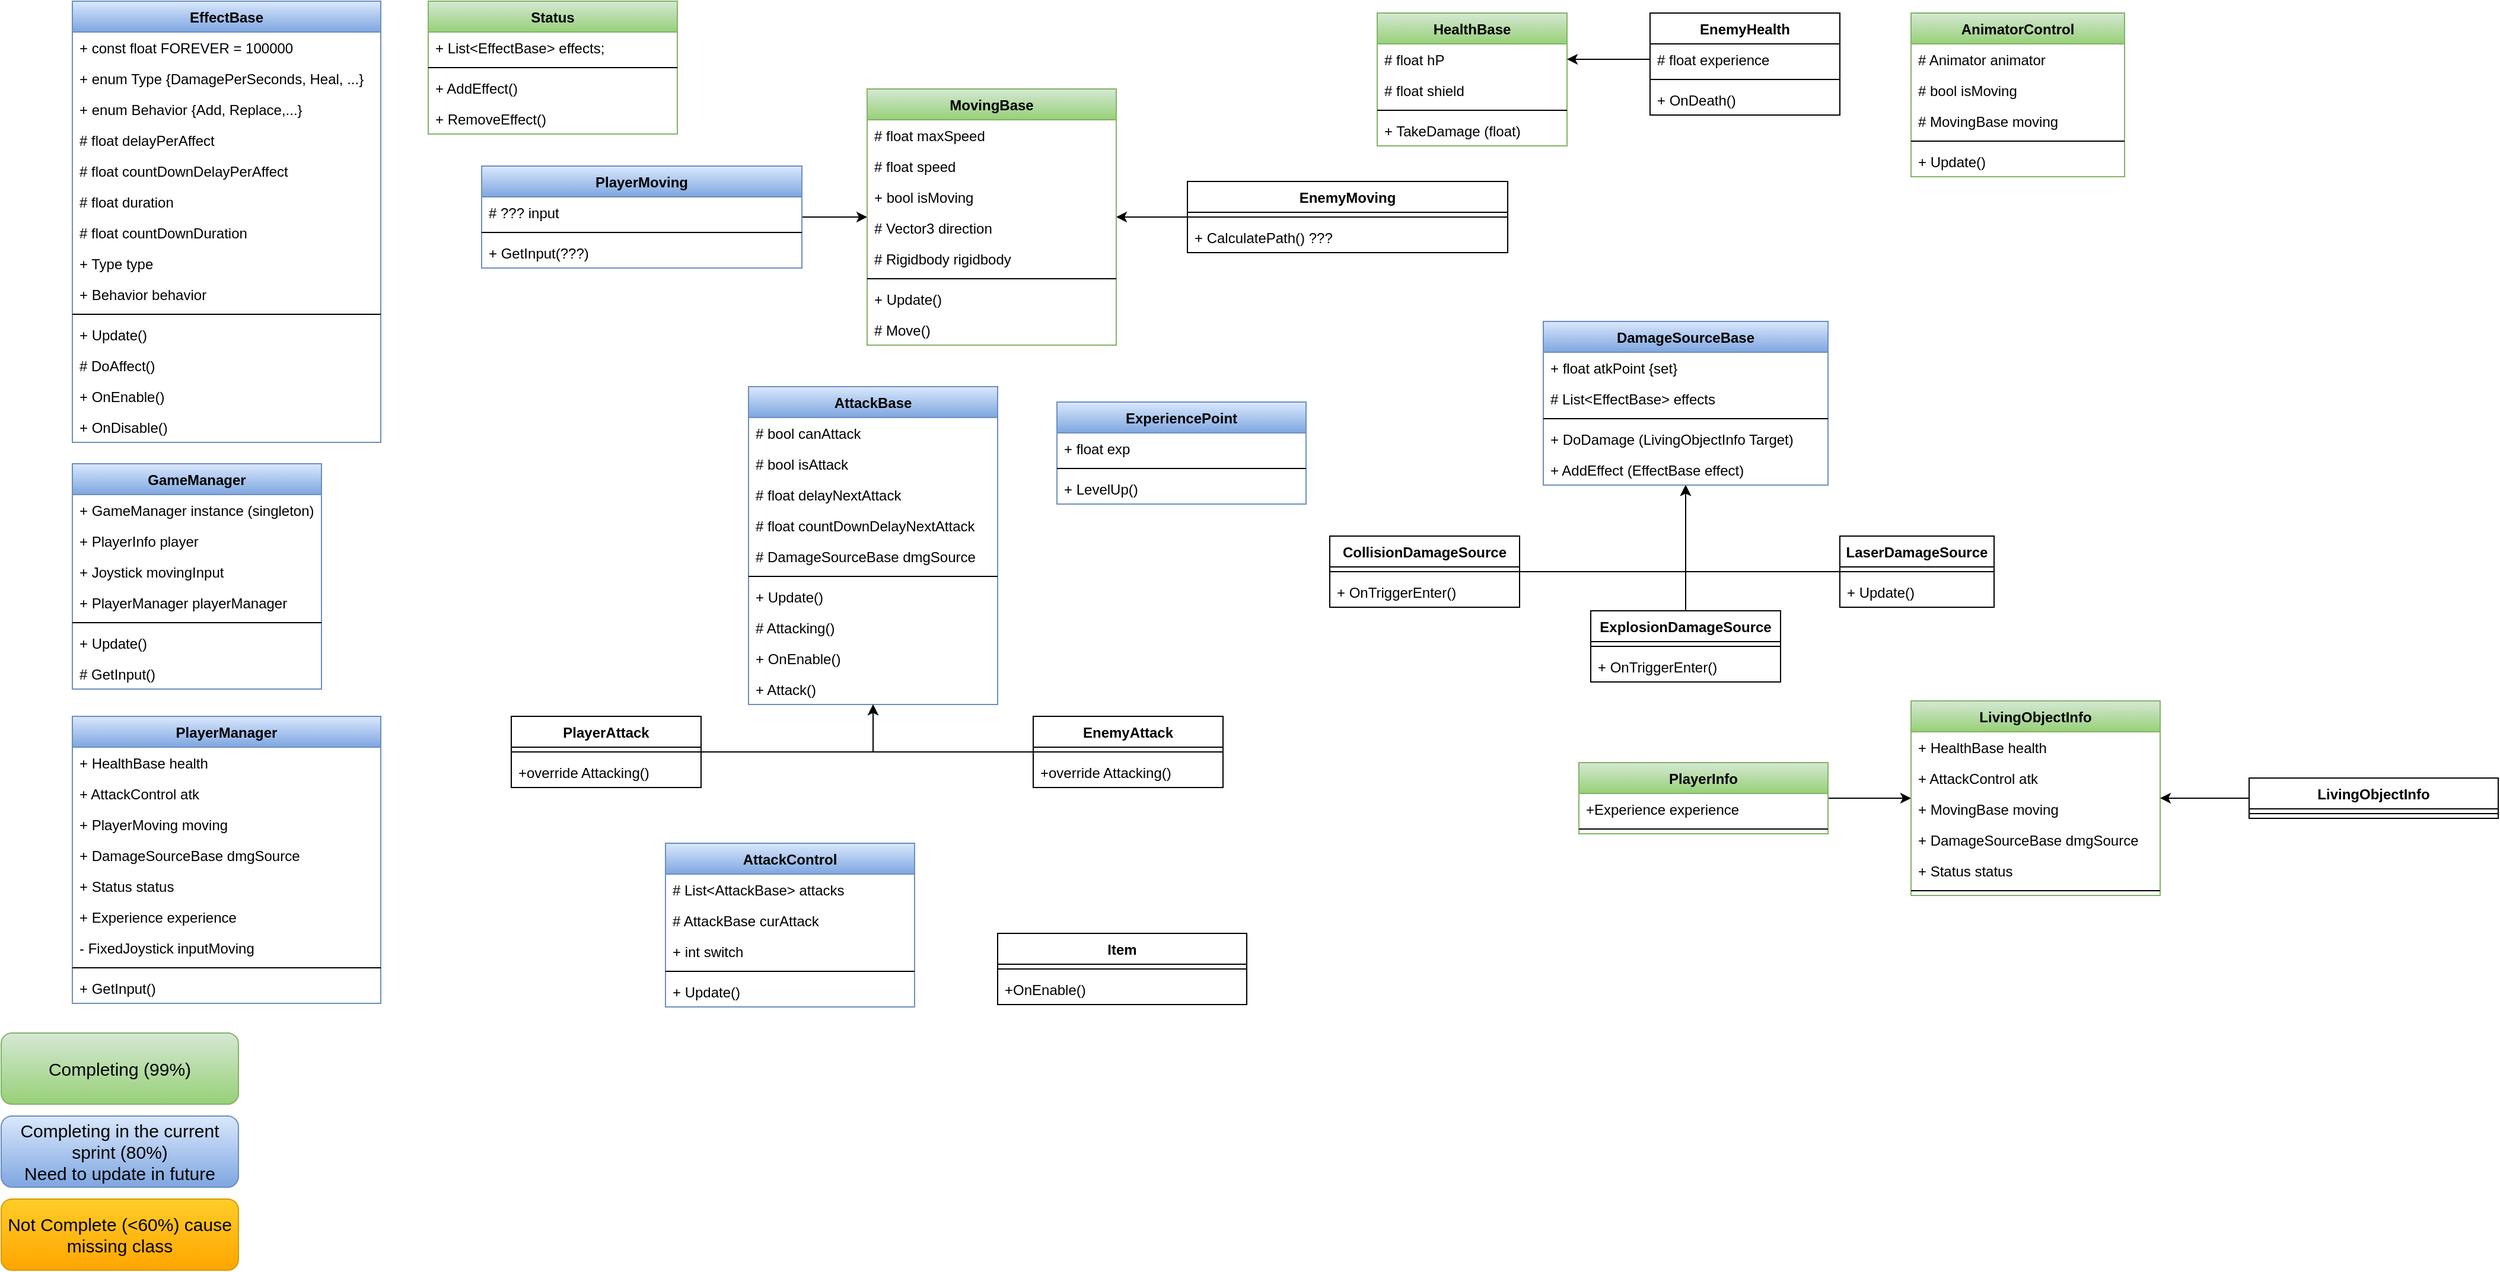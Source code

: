 <mxfile version="13.6.2" type="device"><diagram id="ona02h-Wph7IbOlCleND" name="Page-1"><mxGraphModel dx="3486" dy="924" grid="1" gridSize="10" guides="1" tooltips="1" connect="1" arrows="1" fold="1" page="1" pageScale="1" pageWidth="850" pageHeight="1100" math="0" shadow="0"><root><mxCell id="0"/><mxCell id="1" parent="0"/><mxCell id="RjUj6gOZBd6rFUMFvW2M-54" style="edgeStyle=orthogonalEdgeStyle;rounded=0;orthogonalLoop=1;jettySize=auto;html=1;" parent="1" source="RjUj6gOZBd6rFUMFvW2M-34" target="RjUj6gOZBd6rFUMFvW2M-25" edge="1"><mxGeometry relative="1" as="geometry"/></mxCell><mxCell id="RjUj6gOZBd6rFUMFvW2M-53" style="edgeStyle=orthogonalEdgeStyle;rounded=0;orthogonalLoop=1;jettySize=auto;html=1;" parent="1" source="RjUj6gOZBd6rFUMFvW2M-48" target="RjUj6gOZBd6rFUMFvW2M-25" edge="1"><mxGeometry relative="1" as="geometry"/></mxCell><mxCell id="RjUj6gOZBd6rFUMFvW2M-71" style="edgeStyle=orthogonalEdgeStyle;rounded=0;orthogonalLoop=1;jettySize=auto;html=1;" parent="1" source="RjUj6gOZBd6rFUMFvW2M-62" target="RjUj6gOZBd6rFUMFvW2M-55" edge="1"><mxGeometry relative="1" as="geometry"/></mxCell><mxCell id="RjUj6gOZBd6rFUMFvW2M-72" style="edgeStyle=orthogonalEdgeStyle;rounded=0;orthogonalLoop=1;jettySize=auto;html=1;" parent="1" source="RjUj6gOZBd6rFUMFvW2M-65" target="RjUj6gOZBd6rFUMFvW2M-55" edge="1"><mxGeometry relative="1" as="geometry"/></mxCell><mxCell id="RjUj6gOZBd6rFUMFvW2M-73" style="edgeStyle=orthogonalEdgeStyle;rounded=0;orthogonalLoop=1;jettySize=auto;html=1;" parent="1" source="RjUj6gOZBd6rFUMFvW2M-68" target="RjUj6gOZBd6rFUMFvW2M-55" edge="1"><mxGeometry relative="1" as="geometry"/></mxCell><mxCell id="RjUj6gOZBd6rFUMFvW2M-7" value="AttackBase" style="swimlane;fontStyle=1;align=center;verticalAlign=top;childLayout=stackLayout;horizontal=1;startSize=26;horizontalStack=0;resizeParent=1;resizeParentMax=0;resizeLast=0;collapsible=1;marginBottom=0;gradientColor=#7ea6e0;fillColor=#dae8fc;strokeColor=#6c8ebf;" parent="1" vertex="1"><mxGeometry x="-1050" y="335" width="210" height="268" as="geometry"><mxRectangle x="-140" y="190" width="90" height="26" as="alternateBounds"/></mxGeometry></mxCell><mxCell id="RjUj6gOZBd6rFUMFvW2M-8" value="# bool canAttack" style="text;strokeColor=none;fillColor=none;align=left;verticalAlign=top;spacingLeft=4;spacingRight=4;overflow=hidden;rotatable=0;points=[[0,0.5],[1,0.5]];portConstraint=eastwest;" parent="RjUj6gOZBd6rFUMFvW2M-7" vertex="1"><mxGeometry y="26" width="210" height="26" as="geometry"/></mxCell><mxCell id="RjUj6gOZBd6rFUMFvW2M-13" value="# bool isAttack" style="text;strokeColor=none;fillColor=none;align=left;verticalAlign=top;spacingLeft=4;spacingRight=4;overflow=hidden;rotatable=0;points=[[0,0.5],[1,0.5]];portConstraint=eastwest;" parent="RjUj6gOZBd6rFUMFvW2M-7" vertex="1"><mxGeometry y="52" width="210" height="26" as="geometry"/></mxCell><mxCell id="RjUj6gOZBd6rFUMFvW2M-14" value="# float delayNextAttack" style="text;strokeColor=none;fillColor=none;align=left;verticalAlign=top;spacingLeft=4;spacingRight=4;overflow=hidden;rotatable=0;points=[[0,0.5],[1,0.5]];portConstraint=eastwest;" parent="RjUj6gOZBd6rFUMFvW2M-7" vertex="1"><mxGeometry y="78" width="210" height="26" as="geometry"/></mxCell><mxCell id="RjUj6gOZBd6rFUMFvW2M-12" value="# float countDownDelayNextAttack" style="text;strokeColor=none;fillColor=none;align=left;verticalAlign=top;spacingLeft=4;spacingRight=4;overflow=hidden;rotatable=0;points=[[0,0.5],[1,0.5]];portConstraint=eastwest;" parent="RjUj6gOZBd6rFUMFvW2M-7" vertex="1"><mxGeometry y="104" width="210" height="26" as="geometry"/></mxCell><mxCell id="RjUj6gOZBd6rFUMFvW2M-9" value="# DamageSourceBase dmgSource" style="text;strokeColor=none;fillColor=none;align=left;verticalAlign=top;spacingLeft=4;spacingRight=4;overflow=hidden;rotatable=0;points=[[0,0.5],[1,0.5]];portConstraint=eastwest;" parent="RjUj6gOZBd6rFUMFvW2M-7" vertex="1"><mxGeometry y="130" width="210" height="26" as="geometry"/></mxCell><mxCell id="RjUj6gOZBd6rFUMFvW2M-10" value="" style="line;strokeWidth=1;fillColor=none;align=left;verticalAlign=middle;spacingTop=-1;spacingLeft=3;spacingRight=3;rotatable=0;labelPosition=right;points=[];portConstraint=eastwest;" parent="RjUj6gOZBd6rFUMFvW2M-7" vertex="1"><mxGeometry y="156" width="210" height="8" as="geometry"/></mxCell><mxCell id="RjUj6gOZBd6rFUMFvW2M-11" value="+ Update()" style="text;strokeColor=none;fillColor=none;align=left;verticalAlign=top;spacingLeft=4;spacingRight=4;overflow=hidden;rotatable=0;points=[[0,0.5],[1,0.5]];portConstraint=eastwest;" parent="RjUj6gOZBd6rFUMFvW2M-7" vertex="1"><mxGeometry y="164" width="210" height="26" as="geometry"/></mxCell><mxCell id="RjUj6gOZBd6rFUMFvW2M-15" value="# Attacking()" style="text;strokeColor=none;fillColor=none;align=left;verticalAlign=top;spacingLeft=4;spacingRight=4;overflow=hidden;rotatable=0;points=[[0,0.5],[1,0.5]];portConstraint=eastwest;" parent="RjUj6gOZBd6rFUMFvW2M-7" vertex="1"><mxGeometry y="190" width="210" height="26" as="geometry"/></mxCell><mxCell id="5-VLPRQMLmmSdYapg1GQ-7" value="+ OnEnable()" style="text;strokeColor=none;fillColor=none;align=left;verticalAlign=top;spacingLeft=4;spacingRight=4;overflow=hidden;rotatable=0;points=[[0,0.5],[1,0.5]];portConstraint=eastwest;" parent="RjUj6gOZBd6rFUMFvW2M-7" vertex="1"><mxGeometry y="216" width="210" height="26" as="geometry"/></mxCell><mxCell id="5-VLPRQMLmmSdYapg1GQ-17" value="+ Attack()" style="text;strokeColor=none;fillColor=none;align=left;verticalAlign=top;spacingLeft=4;spacingRight=4;overflow=hidden;rotatable=0;points=[[0,0.5],[1,0.5]];portConstraint=eastwest;" parent="RjUj6gOZBd6rFUMFvW2M-7" vertex="1"><mxGeometry y="242" width="210" height="26" as="geometry"/></mxCell><mxCell id="RjUj6gOZBd6rFUMFvW2M-1" value="HealthBase" style="swimlane;fontStyle=1;align=center;verticalAlign=top;childLayout=stackLayout;horizontal=1;startSize=26;horizontalStack=0;resizeParent=1;resizeParentMax=0;resizeLast=0;collapsible=1;marginBottom=0;fillColor=#d5e8d4;strokeColor=#82b366;gradientColor=#97d077;" parent="1" vertex="1"><mxGeometry x="-520" y="20" width="160" height="112" as="geometry"><mxRectangle x="80" y="20" width="90" height="26" as="alternateBounds"/></mxGeometry></mxCell><mxCell id="RjUj6gOZBd6rFUMFvW2M-2" value="# float hP" style="text;strokeColor=none;fillColor=none;align=left;verticalAlign=top;spacingLeft=4;spacingRight=4;overflow=hidden;rotatable=0;points=[[0,0.5],[1,0.5]];portConstraint=eastwest;" parent="RjUj6gOZBd6rFUMFvW2M-1" vertex="1"><mxGeometry y="26" width="160" height="26" as="geometry"/></mxCell><mxCell id="RjUj6gOZBd6rFUMFvW2M-6" value="# float shield" style="text;strokeColor=none;fillColor=none;align=left;verticalAlign=top;spacingLeft=4;spacingRight=4;overflow=hidden;rotatable=0;points=[[0,0.5],[1,0.5]];portConstraint=eastwest;" parent="RjUj6gOZBd6rFUMFvW2M-1" vertex="1"><mxGeometry y="52" width="160" height="26" as="geometry"/></mxCell><mxCell id="RjUj6gOZBd6rFUMFvW2M-3" value="" style="line;strokeWidth=1;fillColor=none;align=left;verticalAlign=middle;spacingTop=-1;spacingLeft=3;spacingRight=3;rotatable=0;labelPosition=right;points=[];portConstraint=eastwest;" parent="RjUj6gOZBd6rFUMFvW2M-1" vertex="1"><mxGeometry y="78" width="160" height="8" as="geometry"/></mxCell><mxCell id="RjUj6gOZBd6rFUMFvW2M-4" value="+ TakeDamage (float)" style="text;strokeColor=none;fillColor=none;align=left;verticalAlign=top;spacingLeft=4;spacingRight=4;overflow=hidden;rotatable=0;points=[[0,0.5],[1,0.5]];portConstraint=eastwest;" parent="RjUj6gOZBd6rFUMFvW2M-1" vertex="1"><mxGeometry y="86" width="160" height="26" as="geometry"/></mxCell><mxCell id="2ZB_8WhrotJc3jjVBgTB-16" value="EnemyHealth" style="swimlane;fontStyle=1;align=center;verticalAlign=top;childLayout=stackLayout;horizontal=1;startSize=26;horizontalStack=0;resizeParent=1;resizeParentMax=0;resizeLast=0;collapsible=1;marginBottom=0;" parent="1" vertex="1"><mxGeometry x="-290" y="20" width="160" height="86" as="geometry"><mxRectangle x="80" y="20" width="90" height="26" as="alternateBounds"/></mxGeometry></mxCell><mxCell id="2ZB_8WhrotJc3jjVBgTB-17" value="# float experience" style="text;strokeColor=none;fillColor=none;align=left;verticalAlign=top;spacingLeft=4;spacingRight=4;overflow=hidden;rotatable=0;points=[[0,0.5],[1,0.5]];portConstraint=eastwest;" parent="2ZB_8WhrotJc3jjVBgTB-16" vertex="1"><mxGeometry y="26" width="160" height="26" as="geometry"/></mxCell><mxCell id="2ZB_8WhrotJc3jjVBgTB-19" value="" style="line;strokeWidth=1;fillColor=none;align=left;verticalAlign=middle;spacingTop=-1;spacingLeft=3;spacingRight=3;rotatable=0;labelPosition=right;points=[];portConstraint=eastwest;" parent="2ZB_8WhrotJc3jjVBgTB-16" vertex="1"><mxGeometry y="52" width="160" height="8" as="geometry"/></mxCell><mxCell id="2ZB_8WhrotJc3jjVBgTB-20" value="+ OnDeath()" style="text;strokeColor=none;fillColor=none;align=left;verticalAlign=top;spacingLeft=4;spacingRight=4;overflow=hidden;rotatable=0;points=[[0,0.5],[1,0.5]];portConstraint=eastwest;" parent="2ZB_8WhrotJc3jjVBgTB-16" vertex="1"><mxGeometry y="60" width="160" height="26" as="geometry"/></mxCell><mxCell id="2ZB_8WhrotJc3jjVBgTB-24" style="edgeStyle=orthogonalEdgeStyle;rounded=0;orthogonalLoop=1;jettySize=auto;html=1;exitX=0;exitY=0.5;exitDx=0;exitDy=0;" parent="1" source="2ZB_8WhrotJc3jjVBgTB-17" target="RjUj6gOZBd6rFUMFvW2M-2" edge="1"><mxGeometry relative="1" as="geometry"/></mxCell><mxCell id="2ZB_8WhrotJc3jjVBgTB-45" style="edgeStyle=orthogonalEdgeStyle;rounded=0;orthogonalLoop=1;jettySize=auto;html=1;" parent="1" source="2ZB_8WhrotJc3jjVBgTB-37" target="RjUj6gOZBd6rFUMFvW2M-89" edge="1"><mxGeometry relative="1" as="geometry"/></mxCell><mxCell id="RjUj6gOZBd6rFUMFvW2M-89" value="LivingObjectInfo" style="swimlane;fontStyle=1;align=center;verticalAlign=top;childLayout=stackLayout;horizontal=1;startSize=26;horizontalStack=0;resizeParent=1;resizeParentMax=0;resizeLast=0;collapsible=1;marginBottom=0;gradientColor=#97d077;fillColor=#d5e8d4;strokeColor=#82b366;" parent="1" vertex="1"><mxGeometry x="-70" y="600" width="210" height="164" as="geometry"><mxRectangle x="-140" y="190" width="90" height="26" as="alternateBounds"/></mxGeometry></mxCell><mxCell id="RjUj6gOZBd6rFUMFvW2M-90" value="+ HealthBase health" style="text;strokeColor=none;fillColor=none;align=left;verticalAlign=top;spacingLeft=4;spacingRight=4;overflow=hidden;rotatable=0;points=[[0,0.5],[1,0.5]];portConstraint=eastwest;" parent="RjUj6gOZBd6rFUMFvW2M-89" vertex="1"><mxGeometry y="26" width="210" height="26" as="geometry"/></mxCell><mxCell id="RjUj6gOZBd6rFUMFvW2M-91" value="+ AttackControl atk" style="text;strokeColor=none;fillColor=none;align=left;verticalAlign=top;spacingLeft=4;spacingRight=4;overflow=hidden;rotatable=0;points=[[0,0.5],[1,0.5]];portConstraint=eastwest;" parent="RjUj6gOZBd6rFUMFvW2M-89" vertex="1"><mxGeometry y="52" width="210" height="26" as="geometry"/></mxCell><mxCell id="RjUj6gOZBd6rFUMFvW2M-92" value="+ MovingBase moving" style="text;strokeColor=none;fillColor=none;align=left;verticalAlign=top;spacingLeft=4;spacingRight=4;overflow=hidden;rotatable=0;points=[[0,0.5],[1,0.5]];portConstraint=eastwest;" parent="RjUj6gOZBd6rFUMFvW2M-89" vertex="1"><mxGeometry y="78" width="210" height="26" as="geometry"/></mxCell><mxCell id="RjUj6gOZBd6rFUMFvW2M-93" value="+ DamageSourceBase dmgSource" style="text;strokeColor=none;fillColor=none;align=left;verticalAlign=top;spacingLeft=4;spacingRight=4;overflow=hidden;rotatable=0;points=[[0,0.5],[1,0.5]];portConstraint=eastwest;" parent="RjUj6gOZBd6rFUMFvW2M-89" vertex="1"><mxGeometry y="104" width="210" height="26" as="geometry"/></mxCell><mxCell id="2ZB_8WhrotJc3jjVBgTB-10" value="+ Status status" style="text;strokeColor=none;fillColor=none;align=left;verticalAlign=top;spacingLeft=4;spacingRight=4;overflow=hidden;rotatable=0;points=[[0,0.5],[1,0.5]];portConstraint=eastwest;" parent="RjUj6gOZBd6rFUMFvW2M-89" vertex="1"><mxGeometry y="130" width="210" height="26" as="geometry"/></mxCell><mxCell id="RjUj6gOZBd6rFUMFvW2M-95" value="" style="line;strokeWidth=1;fillColor=none;align=left;verticalAlign=middle;spacingTop=-1;spacingLeft=3;spacingRight=3;rotatable=0;labelPosition=right;points=[];portConstraint=eastwest;" parent="RjUj6gOZBd6rFUMFvW2M-89" vertex="1"><mxGeometry y="156" width="210" height="8" as="geometry"/></mxCell><mxCell id="2ZB_8WhrotJc3jjVBgTB-53" style="edgeStyle=orthogonalEdgeStyle;rounded=0;orthogonalLoop=1;jettySize=auto;html=1;" parent="1" source="2ZB_8WhrotJc3jjVBgTB-46" target="RjUj6gOZBd6rFUMFvW2M-89" edge="1"><mxGeometry relative="1" as="geometry"/></mxCell><mxCell id="2ZB_8WhrotJc3jjVBgTB-37" value="PlayerInfo" style="swimlane;fontStyle=1;align=center;verticalAlign=top;childLayout=stackLayout;horizontal=1;startSize=26;horizontalStack=0;resizeParent=1;resizeParentMax=0;resizeLast=0;collapsible=1;marginBottom=0;gradientColor=#97d077;fillColor=#d5e8d4;strokeColor=#82b366;" parent="1" vertex="1"><mxGeometry x="-350" y="652" width="210" height="60" as="geometry"><mxRectangle x="-140" y="190" width="90" height="26" as="alternateBounds"/></mxGeometry></mxCell><mxCell id="2ZB_8WhrotJc3jjVBgTB-42" value="+Experience experience" style="text;strokeColor=none;fillColor=none;align=left;verticalAlign=top;spacingLeft=4;spacingRight=4;overflow=hidden;rotatable=0;points=[[0,0.5],[1,0.5]];portConstraint=eastwest;" parent="2ZB_8WhrotJc3jjVBgTB-37" vertex="1"><mxGeometry y="26" width="210" height="26" as="geometry"/></mxCell><mxCell id="2ZB_8WhrotJc3jjVBgTB-43" value="" style="line;strokeWidth=1;fillColor=none;align=left;verticalAlign=middle;spacingTop=-1;spacingLeft=3;spacingRight=3;rotatable=0;labelPosition=right;points=[];portConstraint=eastwest;" parent="2ZB_8WhrotJc3jjVBgTB-37" vertex="1"><mxGeometry y="52" width="210" height="8" as="geometry"/></mxCell><mxCell id="2ZB_8WhrotJc3jjVBgTB-46" value="LivingObjectInfo" style="swimlane;fontStyle=1;align=center;verticalAlign=top;childLayout=stackLayout;horizontal=1;startSize=26;horizontalStack=0;resizeParent=1;resizeParentMax=0;resizeLast=0;collapsible=1;marginBottom=0;" parent="1" vertex="1"><mxGeometry x="215" y="665" width="210" height="34" as="geometry"><mxRectangle x="-140" y="190" width="90" height="26" as="alternateBounds"/></mxGeometry></mxCell><mxCell id="2ZB_8WhrotJc3jjVBgTB-52" value="" style="line;strokeWidth=1;fillColor=none;align=left;verticalAlign=middle;spacingTop=-1;spacingLeft=3;spacingRight=3;rotatable=0;labelPosition=right;points=[];portConstraint=eastwest;" parent="2ZB_8WhrotJc3jjVBgTB-46" vertex="1"><mxGeometry y="26" width="210" height="8" as="geometry"/></mxCell><mxCell id="2ZB_8WhrotJc3jjVBgTB-11" value="ExperiencePoint" style="swimlane;fontStyle=1;align=center;verticalAlign=top;childLayout=stackLayout;horizontal=1;startSize=26;horizontalStack=0;resizeParent=1;resizeParentMax=0;resizeLast=0;collapsible=1;marginBottom=0;gradientColor=#7ea6e0;fillColor=#dae8fc;strokeColor=#6c8ebf;" parent="1" vertex="1"><mxGeometry x="-790" y="348" width="210" height="86" as="geometry"><mxRectangle x="-140" y="190" width="90" height="26" as="alternateBounds"/></mxGeometry></mxCell><mxCell id="2ZB_8WhrotJc3jjVBgTB-12" value="+ float exp" style="text;strokeColor=none;fillColor=none;align=left;verticalAlign=top;spacingLeft=4;spacingRight=4;overflow=hidden;rotatable=0;points=[[0,0.5],[1,0.5]];portConstraint=eastwest;" parent="2ZB_8WhrotJc3jjVBgTB-11" vertex="1"><mxGeometry y="26" width="210" height="26" as="geometry"/></mxCell><mxCell id="2ZB_8WhrotJc3jjVBgTB-13" value="" style="line;strokeWidth=1;fillColor=none;align=left;verticalAlign=middle;spacingTop=-1;spacingLeft=3;spacingRight=3;rotatable=0;labelPosition=right;points=[];portConstraint=eastwest;" parent="2ZB_8WhrotJc3jjVBgTB-11" vertex="1"><mxGeometry y="52" width="210" height="8" as="geometry"/></mxCell><mxCell id="2ZB_8WhrotJc3jjVBgTB-15" value="+ LevelUp()" style="text;strokeColor=none;fillColor=none;align=left;verticalAlign=top;spacingLeft=4;spacingRight=4;overflow=hidden;rotatable=0;points=[[0,0.5],[1,0.5]];portConstraint=eastwest;" parent="2ZB_8WhrotJc3jjVBgTB-11" vertex="1"><mxGeometry y="60" width="210" height="26" as="geometry"/></mxCell><mxCell id="2ZB_8WhrotJc3jjVBgTB-72" value="Item" style="swimlane;fontStyle=1;align=center;verticalAlign=top;childLayout=stackLayout;horizontal=1;startSize=26;horizontalStack=0;resizeParent=1;resizeParentMax=0;resizeLast=0;collapsible=1;marginBottom=0;" parent="1" vertex="1"><mxGeometry x="-840" y="796" width="210" height="60" as="geometry"><mxRectangle x="-140" y="190" width="90" height="26" as="alternateBounds"/></mxGeometry></mxCell><mxCell id="2ZB_8WhrotJc3jjVBgTB-78" value="" style="line;strokeWidth=1;fillColor=none;align=left;verticalAlign=middle;spacingTop=-1;spacingLeft=3;spacingRight=3;rotatable=0;labelPosition=right;points=[];portConstraint=eastwest;" parent="2ZB_8WhrotJc3jjVBgTB-72" vertex="1"><mxGeometry y="26" width="210" height="8" as="geometry"/></mxCell><mxCell id="2ZB_8WhrotJc3jjVBgTB-80" value="+OnEnable()" style="text;strokeColor=none;fillColor=none;align=left;verticalAlign=top;spacingLeft=4;spacingRight=4;overflow=hidden;rotatable=0;points=[[0,0.5],[1,0.5]];portConstraint=eastwest;" parent="2ZB_8WhrotJc3jjVBgTB-72" vertex="1"><mxGeometry y="34" width="210" height="26" as="geometry"/></mxCell><mxCell id="5-VLPRQMLmmSdYapg1GQ-9" style="edgeStyle=orthogonalEdgeStyle;rounded=0;orthogonalLoop=1;jettySize=auto;html=1;" parent="1" source="RjUj6gOZBd6rFUMFvW2M-16" target="RjUj6gOZBd6rFUMFvW2M-7" edge="1"><mxGeometry relative="1" as="geometry"/></mxCell><mxCell id="5-VLPRQMLmmSdYapg1GQ-10" style="edgeStyle=orthogonalEdgeStyle;rounded=0;orthogonalLoop=1;jettySize=auto;html=1;" parent="1" source="RjUj6gOZBd6rFUMFvW2M-21" target="RjUj6gOZBd6rFUMFvW2M-7" edge="1"><mxGeometry relative="1" as="geometry"/></mxCell><mxCell id="RjUj6gOZBd6rFUMFvW2M-21" value="EnemyAttack" style="swimlane;fontStyle=1;align=center;verticalAlign=top;childLayout=stackLayout;horizontal=1;startSize=26;horizontalStack=0;resizeParent=1;resizeParentMax=0;resizeLast=0;collapsible=1;marginBottom=0;" parent="1" vertex="1"><mxGeometry x="-810" y="613" width="160" height="60" as="geometry"/></mxCell><mxCell id="RjUj6gOZBd6rFUMFvW2M-22" value="" style="line;strokeWidth=1;fillColor=none;align=left;verticalAlign=middle;spacingTop=-1;spacingLeft=3;spacingRight=3;rotatable=0;labelPosition=right;points=[];portConstraint=eastwest;" parent="RjUj6gOZBd6rFUMFvW2M-21" vertex="1"><mxGeometry y="26" width="160" height="8" as="geometry"/></mxCell><mxCell id="RjUj6gOZBd6rFUMFvW2M-23" value="+override Attacking()" style="text;strokeColor=none;fillColor=none;align=left;verticalAlign=top;spacingLeft=4;spacingRight=4;overflow=hidden;rotatable=0;points=[[0,0.5],[1,0.5]];portConstraint=eastwest;" parent="RjUj6gOZBd6rFUMFvW2M-21" vertex="1"><mxGeometry y="34" width="160" height="26" as="geometry"/></mxCell><mxCell id="2ZB_8WhrotJc3jjVBgTB-54" value="AnimatorControl" style="swimlane;fontStyle=1;align=center;verticalAlign=top;childLayout=stackLayout;horizontal=1;startSize=26;horizontalStack=0;resizeParent=1;resizeParentMax=0;resizeLast=0;collapsible=1;marginBottom=0;gradientColor=#97d077;fillColor=#d5e8d4;strokeColor=#82b366;" parent="1" vertex="1"><mxGeometry x="-70" y="20" width="180" height="138" as="geometry"><mxRectangle x="80" y="20" width="90" height="26" as="alternateBounds"/></mxGeometry></mxCell><mxCell id="2ZB_8WhrotJc3jjVBgTB-55" value="# Animator animator" style="text;strokeColor=none;fillColor=none;align=left;verticalAlign=top;spacingLeft=4;spacingRight=4;overflow=hidden;rotatable=0;points=[[0,0.5],[1,0.5]];portConstraint=eastwest;" parent="2ZB_8WhrotJc3jjVBgTB-54" vertex="1"><mxGeometry y="26" width="180" height="26" as="geometry"/></mxCell><mxCell id="2ZB_8WhrotJc3jjVBgTB-56" value="# bool isMoving" style="text;strokeColor=none;fillColor=none;align=left;verticalAlign=top;spacingLeft=4;spacingRight=4;overflow=hidden;rotatable=0;points=[[0,0.5],[1,0.5]];portConstraint=eastwest;" parent="2ZB_8WhrotJc3jjVBgTB-54" vertex="1"><mxGeometry y="52" width="180" height="26" as="geometry"/></mxCell><mxCell id="2ZB_8WhrotJc3jjVBgTB-60" value="# MovingBase moving" style="text;strokeColor=none;fillColor=none;align=left;verticalAlign=top;spacingLeft=4;spacingRight=4;overflow=hidden;rotatable=0;points=[[0,0.5],[1,0.5]];portConstraint=eastwest;" parent="2ZB_8WhrotJc3jjVBgTB-54" vertex="1"><mxGeometry y="78" width="180" height="26" as="geometry"/></mxCell><mxCell id="2ZB_8WhrotJc3jjVBgTB-57" value="" style="line;strokeWidth=1;fillColor=none;align=left;verticalAlign=middle;spacingTop=-1;spacingLeft=3;spacingRight=3;rotatable=0;labelPosition=right;points=[];portConstraint=eastwest;" parent="2ZB_8WhrotJc3jjVBgTB-54" vertex="1"><mxGeometry y="104" width="180" height="8" as="geometry"/></mxCell><mxCell id="2ZB_8WhrotJc3jjVBgTB-58" value="+ Update()" style="text;strokeColor=none;fillColor=none;align=left;verticalAlign=top;spacingLeft=4;spacingRight=4;overflow=hidden;rotatable=0;points=[[0,0.5],[1,0.5]];portConstraint=eastwest;" parent="2ZB_8WhrotJc3jjVBgTB-54" vertex="1"><mxGeometry y="112" width="180" height="26" as="geometry"/></mxCell><mxCell id="RjUj6gOZBd6rFUMFvW2M-25" value="MovingBase" style="swimlane;fontStyle=1;align=center;verticalAlign=top;childLayout=stackLayout;horizontal=1;startSize=26;horizontalStack=0;resizeParent=1;resizeParentMax=0;resizeLast=0;collapsible=1;marginBottom=0;gradientColor=#97d077;fillColor=#d5e8d4;strokeColor=#82b366;" parent="1" vertex="1"><mxGeometry x="-950" y="84" width="210" height="216" as="geometry"><mxRectangle x="-140" y="190" width="90" height="26" as="alternateBounds"/></mxGeometry></mxCell><mxCell id="RjUj6gOZBd6rFUMFvW2M-26" value="# float maxSpeed" style="text;strokeColor=none;fillColor=none;align=left;verticalAlign=top;spacingLeft=4;spacingRight=4;overflow=hidden;rotatable=0;points=[[0,0.5],[1,0.5]];portConstraint=eastwest;" parent="RjUj6gOZBd6rFUMFvW2M-25" vertex="1"><mxGeometry y="26" width="210" height="26" as="geometry"/></mxCell><mxCell id="RjUj6gOZBd6rFUMFvW2M-27" value="# float speed" style="text;strokeColor=none;fillColor=none;align=left;verticalAlign=top;spacingLeft=4;spacingRight=4;overflow=hidden;rotatable=0;points=[[0,0.5],[1,0.5]];portConstraint=eastwest;" parent="RjUj6gOZBd6rFUMFvW2M-25" vertex="1"><mxGeometry y="52" width="210" height="26" as="geometry"/></mxCell><mxCell id="5-VLPRQMLmmSdYapg1GQ-1" value="+ bool isMoving" style="text;strokeColor=none;fillColor=none;align=left;verticalAlign=top;spacingLeft=4;spacingRight=4;overflow=hidden;rotatable=0;points=[[0,0.5],[1,0.5]];portConstraint=eastwest;" parent="RjUj6gOZBd6rFUMFvW2M-25" vertex="1"><mxGeometry y="78" width="210" height="26" as="geometry"/></mxCell><mxCell id="5-VLPRQMLmmSdYapg1GQ-16" value="# Vector3 direction" style="text;strokeColor=none;fillColor=none;align=left;verticalAlign=top;spacingLeft=4;spacingRight=4;overflow=hidden;rotatable=0;points=[[0,0.5],[1,0.5]];portConstraint=eastwest;" parent="RjUj6gOZBd6rFUMFvW2M-25" vertex="1"><mxGeometry y="104" width="210" height="26" as="geometry"/></mxCell><mxCell id="2ZB_8WhrotJc3jjVBgTB-71" value="# Rigidbody rigidbody" style="text;strokeColor=none;fillColor=none;align=left;verticalAlign=top;spacingLeft=4;spacingRight=4;overflow=hidden;rotatable=0;points=[[0,0.5],[1,0.5]];portConstraint=eastwest;" parent="RjUj6gOZBd6rFUMFvW2M-25" vertex="1"><mxGeometry y="130" width="210" height="26" as="geometry"/></mxCell><mxCell id="RjUj6gOZBd6rFUMFvW2M-31" value="" style="line;strokeWidth=1;fillColor=none;align=left;verticalAlign=middle;spacingTop=-1;spacingLeft=3;spacingRight=3;rotatable=0;labelPosition=right;points=[];portConstraint=eastwest;" parent="RjUj6gOZBd6rFUMFvW2M-25" vertex="1"><mxGeometry y="156" width="210" height="8" as="geometry"/></mxCell><mxCell id="RjUj6gOZBd6rFUMFvW2M-32" value="+ Update()" style="text;strokeColor=none;fillColor=none;align=left;verticalAlign=top;spacingLeft=4;spacingRight=4;overflow=hidden;rotatable=0;points=[[0,0.5],[1,0.5]];portConstraint=eastwest;" parent="RjUj6gOZBd6rFUMFvW2M-25" vertex="1"><mxGeometry y="164" width="210" height="26" as="geometry"/></mxCell><mxCell id="RjUj6gOZBd6rFUMFvW2M-33" value="# Move()" style="text;strokeColor=none;fillColor=none;align=left;verticalAlign=top;spacingLeft=4;spacingRight=4;overflow=hidden;rotatable=0;points=[[0,0.5],[1,0.5]];portConstraint=eastwest;" parent="RjUj6gOZBd6rFUMFvW2M-25" vertex="1"><mxGeometry y="190" width="210" height="26" as="geometry"/></mxCell><mxCell id="RjUj6gOZBd6rFUMFvW2M-34" value="PlayerMoving" style="swimlane;fontStyle=1;align=center;verticalAlign=top;childLayout=stackLayout;horizontal=1;startSize=26;horizontalStack=0;resizeParent=1;resizeParentMax=0;resizeLast=0;collapsible=1;marginBottom=0;gradientColor=#7ea6e0;fillColor=#dae8fc;strokeColor=#6c8ebf;" parent="1" vertex="1"><mxGeometry x="-1275" y="149" width="270" height="86" as="geometry"><mxRectangle x="-140" y="190" width="90" height="26" as="alternateBounds"/></mxGeometry></mxCell><mxCell id="RjUj6gOZBd6rFUMFvW2M-35" value="# ??? input" style="text;strokeColor=none;fillColor=none;align=left;verticalAlign=top;spacingLeft=4;spacingRight=4;overflow=hidden;rotatable=0;points=[[0,0.5],[1,0.5]];portConstraint=eastwest;" parent="RjUj6gOZBd6rFUMFvW2M-34" vertex="1"><mxGeometry y="26" width="270" height="26" as="geometry"/></mxCell><mxCell id="RjUj6gOZBd6rFUMFvW2M-37" value="" style="line;strokeWidth=1;fillColor=none;align=left;verticalAlign=middle;spacingTop=-1;spacingLeft=3;spacingRight=3;rotatable=0;labelPosition=right;points=[];portConstraint=eastwest;" parent="RjUj6gOZBd6rFUMFvW2M-34" vertex="1"><mxGeometry y="52" width="270" height="8" as="geometry"/></mxCell><mxCell id="RjUj6gOZBd6rFUMFvW2M-38" value="+ GetInput(???)" style="text;strokeColor=none;fillColor=none;align=left;verticalAlign=top;spacingLeft=4;spacingRight=4;overflow=hidden;rotatable=0;points=[[0,0.5],[1,0.5]];portConstraint=eastwest;" parent="RjUj6gOZBd6rFUMFvW2M-34" vertex="1"><mxGeometry y="60" width="270" height="26" as="geometry"/></mxCell><mxCell id="RjUj6gOZBd6rFUMFvW2M-48" value="EnemyMoving" style="swimlane;fontStyle=1;align=center;verticalAlign=top;childLayout=stackLayout;horizontal=1;startSize=26;horizontalStack=0;resizeParent=1;resizeParentMax=0;resizeLast=0;collapsible=1;marginBottom=0;" parent="1" vertex="1"><mxGeometry x="-680" y="162" width="270" height="60" as="geometry"><mxRectangle x="-140" y="190" width="90" height="26" as="alternateBounds"/></mxGeometry></mxCell><mxCell id="RjUj6gOZBd6rFUMFvW2M-50" value="" style="line;strokeWidth=1;fillColor=none;align=left;verticalAlign=middle;spacingTop=-1;spacingLeft=3;spacingRight=3;rotatable=0;labelPosition=right;points=[];portConstraint=eastwest;" parent="RjUj6gOZBd6rFUMFvW2M-48" vertex="1"><mxGeometry y="26" width="270" height="8" as="geometry"/></mxCell><mxCell id="RjUj6gOZBd6rFUMFvW2M-52" value="+ CalculatePath() ???" style="text;strokeColor=none;fillColor=none;align=left;verticalAlign=top;spacingLeft=4;spacingRight=4;overflow=hidden;rotatable=0;points=[[0,0.5],[1,0.5]];portConstraint=eastwest;" parent="RjUj6gOZBd6rFUMFvW2M-48" vertex="1"><mxGeometry y="34" width="270" height="26" as="geometry"/></mxCell><mxCell id="5-VLPRQMLmmSdYapg1GQ-2" value="AttackControl" style="swimlane;fontStyle=1;align=center;verticalAlign=top;childLayout=stackLayout;horizontal=1;startSize=26;horizontalStack=0;resizeParent=1;resizeParentMax=0;resizeLast=0;collapsible=1;marginBottom=0;gradientColor=#7ea6e0;fillColor=#dae8fc;strokeColor=#6c8ebf;" parent="1" vertex="1"><mxGeometry x="-1120" y="720" width="210" height="138" as="geometry"><mxRectangle x="-140" y="190" width="90" height="26" as="alternateBounds"/></mxGeometry></mxCell><mxCell id="5-VLPRQMLmmSdYapg1GQ-6" value="# List&lt;AttackBase&gt; attacks" style="text;strokeColor=none;fillColor=none;align=left;verticalAlign=top;spacingLeft=4;spacingRight=4;overflow=hidden;rotatable=0;points=[[0,0.5],[1,0.5]];portConstraint=eastwest;" parent="5-VLPRQMLmmSdYapg1GQ-2" vertex="1"><mxGeometry y="26" width="210" height="26" as="geometry"/></mxCell><mxCell id="5-VLPRQMLmmSdYapg1GQ-18" value="# AttackBase curAttack" style="text;strokeColor=none;fillColor=none;align=left;verticalAlign=top;spacingLeft=4;spacingRight=4;overflow=hidden;rotatable=0;points=[[0,0.5],[1,0.5]];portConstraint=eastwest;" parent="5-VLPRQMLmmSdYapg1GQ-2" vertex="1"><mxGeometry y="52" width="210" height="26" as="geometry"/></mxCell><mxCell id="5-VLPRQMLmmSdYapg1GQ-5" value="+ int switch" style="text;strokeColor=none;fillColor=none;align=left;verticalAlign=top;spacingLeft=4;spacingRight=4;overflow=hidden;rotatable=0;points=[[0,0.5],[1,0.5]];portConstraint=eastwest;" parent="5-VLPRQMLmmSdYapg1GQ-2" vertex="1"><mxGeometry y="78" width="210" height="26" as="geometry"/></mxCell><mxCell id="5-VLPRQMLmmSdYapg1GQ-3" value="" style="line;strokeWidth=1;fillColor=none;align=left;verticalAlign=middle;spacingTop=-1;spacingLeft=3;spacingRight=3;rotatable=0;labelPosition=right;points=[];portConstraint=eastwest;" parent="5-VLPRQMLmmSdYapg1GQ-2" vertex="1"><mxGeometry y="104" width="210" height="8" as="geometry"/></mxCell><mxCell id="5-VLPRQMLmmSdYapg1GQ-4" value="+ Update()" style="text;strokeColor=none;fillColor=none;align=left;verticalAlign=top;spacingLeft=4;spacingRight=4;overflow=hidden;rotatable=0;points=[[0,0.5],[1,0.5]];portConstraint=eastwest;" parent="5-VLPRQMLmmSdYapg1GQ-2" vertex="1"><mxGeometry y="112" width="210" height="26" as="geometry"/></mxCell><mxCell id="RjUj6gOZBd6rFUMFvW2M-16" value="PlayerAttack" style="swimlane;fontStyle=1;align=center;verticalAlign=top;childLayout=stackLayout;horizontal=1;startSize=26;horizontalStack=0;resizeParent=1;resizeParentMax=0;resizeLast=0;collapsible=1;marginBottom=0;" parent="1" vertex="1"><mxGeometry x="-1250" y="613" width="160" height="60" as="geometry"/></mxCell><mxCell id="RjUj6gOZBd6rFUMFvW2M-18" value="" style="line;strokeWidth=1;fillColor=none;align=left;verticalAlign=middle;spacingTop=-1;spacingLeft=3;spacingRight=3;rotatable=0;labelPosition=right;points=[];portConstraint=eastwest;" parent="RjUj6gOZBd6rFUMFvW2M-16" vertex="1"><mxGeometry y="26" width="160" height="8" as="geometry"/></mxCell><mxCell id="RjUj6gOZBd6rFUMFvW2M-19" value="+override Attacking()" style="text;strokeColor=none;fillColor=none;align=left;verticalAlign=top;spacingLeft=4;spacingRight=4;overflow=hidden;rotatable=0;points=[[0,0.5],[1,0.5]];portConstraint=eastwest;" parent="RjUj6gOZBd6rFUMFvW2M-16" vertex="1"><mxGeometry y="34" width="160" height="26" as="geometry"/></mxCell><mxCell id="5-VLPRQMLmmSdYapg1GQ-20" value="Completing (99%)" style="rounded=1;whiteSpace=wrap;html=1;gradientColor=#97d077;fillColor=#d5e8d4;strokeColor=#82b366;fontSize=15;" parent="1" vertex="1"><mxGeometry x="-1680" y="880" width="200" height="60" as="geometry"/></mxCell><mxCell id="RjUj6gOZBd6rFUMFvW2M-74" value="EffectBase" style="swimlane;fontStyle=1;align=center;verticalAlign=top;childLayout=stackLayout;horizontal=1;startSize=26;horizontalStack=0;resizeParent=1;resizeParentMax=0;resizeLast=0;collapsible=1;marginBottom=0;gradientColor=#7ea6e0;fillColor=#dae8fc;strokeColor=#6c8ebf;" parent="1" vertex="1"><mxGeometry x="-1620" y="10" width="260" height="372" as="geometry"><mxRectangle x="-140" y="190" width="90" height="26" as="alternateBounds"/></mxGeometry></mxCell><mxCell id="RjUj6gOZBd6rFUMFvW2M-75" value="+ const float FOREVER = 100000" style="text;strokeColor=none;fillColor=none;align=left;verticalAlign=top;spacingLeft=4;spacingRight=4;overflow=hidden;rotatable=0;points=[[0,0.5],[1,0.5]];portConstraint=eastwest;" parent="RjUj6gOZBd6rFUMFvW2M-74" vertex="1"><mxGeometry y="26" width="260" height="26" as="geometry"/></mxCell><mxCell id="RjUj6gOZBd6rFUMFvW2M-76" value="+ enum Type {DamagePerSeconds, Heal, ...}" style="text;strokeColor=none;fillColor=none;align=left;verticalAlign=top;spacingLeft=4;spacingRight=4;overflow=hidden;rotatable=0;points=[[0,0.5],[1,0.5]];portConstraint=eastwest;" parent="RjUj6gOZBd6rFUMFvW2M-74" vertex="1"><mxGeometry y="52" width="260" height="26" as="geometry"/></mxCell><mxCell id="RjUj6gOZBd6rFUMFvW2M-77" value="+ enum Behavior {Add, Replace,...}" style="text;strokeColor=none;fillColor=none;align=left;verticalAlign=top;spacingLeft=4;spacingRight=4;overflow=hidden;rotatable=0;points=[[0,0.5],[1,0.5]];portConstraint=eastwest;" parent="RjUj6gOZBd6rFUMFvW2M-74" vertex="1"><mxGeometry y="78" width="260" height="26" as="geometry"/></mxCell><mxCell id="RjUj6gOZBd6rFUMFvW2M-78" value="# float delayPerAffect" style="text;strokeColor=none;fillColor=none;align=left;verticalAlign=top;spacingLeft=4;spacingRight=4;overflow=hidden;rotatable=0;points=[[0,0.5],[1,0.5]];portConstraint=eastwest;" parent="RjUj6gOZBd6rFUMFvW2M-74" vertex="1"><mxGeometry y="104" width="260" height="26" as="geometry"/></mxCell><mxCell id="RjUj6gOZBd6rFUMFvW2M-83" value="# float countDownDelayPerAffect" style="text;strokeColor=none;fillColor=none;align=left;verticalAlign=top;spacingLeft=4;spacingRight=4;overflow=hidden;rotatable=0;points=[[0,0.5],[1,0.5]];portConstraint=eastwest;" parent="RjUj6gOZBd6rFUMFvW2M-74" vertex="1"><mxGeometry y="130" width="260" height="26" as="geometry"/></mxCell><mxCell id="RjUj6gOZBd6rFUMFvW2M-84" value="# float duration" style="text;strokeColor=none;fillColor=none;align=left;verticalAlign=top;spacingLeft=4;spacingRight=4;overflow=hidden;rotatable=0;points=[[0,0.5],[1,0.5]];portConstraint=eastwest;" parent="RjUj6gOZBd6rFUMFvW2M-74" vertex="1"><mxGeometry y="156" width="260" height="26" as="geometry"/></mxCell><mxCell id="RjUj6gOZBd6rFUMFvW2M-79" value="# float countDownDuration" style="text;strokeColor=none;fillColor=none;align=left;verticalAlign=top;spacingLeft=4;spacingRight=4;overflow=hidden;rotatable=0;points=[[0,0.5],[1,0.5]];portConstraint=eastwest;" parent="RjUj6gOZBd6rFUMFvW2M-74" vertex="1"><mxGeometry y="182" width="260" height="26" as="geometry"/></mxCell><mxCell id="RjUj6gOZBd6rFUMFvW2M-87" value="+ Type type" style="text;strokeColor=none;fillColor=none;align=left;verticalAlign=top;spacingLeft=4;spacingRight=4;overflow=hidden;rotatable=0;points=[[0,0.5],[1,0.5]];portConstraint=eastwest;" parent="RjUj6gOZBd6rFUMFvW2M-74" vertex="1"><mxGeometry y="208" width="260" height="26" as="geometry"/></mxCell><mxCell id="RjUj6gOZBd6rFUMFvW2M-88" value="+ Behavior behavior" style="text;strokeColor=none;fillColor=none;align=left;verticalAlign=top;spacingLeft=4;spacingRight=4;overflow=hidden;rotatable=0;points=[[0,0.5],[1,0.5]];portConstraint=eastwest;" parent="RjUj6gOZBd6rFUMFvW2M-74" vertex="1"><mxGeometry y="234" width="260" height="26" as="geometry"/></mxCell><mxCell id="RjUj6gOZBd6rFUMFvW2M-80" value="" style="line;strokeWidth=1;fillColor=none;align=left;verticalAlign=middle;spacingTop=-1;spacingLeft=3;spacingRight=3;rotatable=0;labelPosition=right;points=[];portConstraint=eastwest;" parent="RjUj6gOZBd6rFUMFvW2M-74" vertex="1"><mxGeometry y="260" width="260" height="8" as="geometry"/></mxCell><mxCell id="RjUj6gOZBd6rFUMFvW2M-81" value="+ Update()" style="text;strokeColor=none;fillColor=none;align=left;verticalAlign=top;spacingLeft=4;spacingRight=4;overflow=hidden;rotatable=0;points=[[0,0.5],[1,0.5]];portConstraint=eastwest;" parent="RjUj6gOZBd6rFUMFvW2M-74" vertex="1"><mxGeometry y="268" width="260" height="26" as="geometry"/></mxCell><mxCell id="RjUj6gOZBd6rFUMFvW2M-82" value="# DoAffect()" style="text;strokeColor=none;fillColor=none;align=left;verticalAlign=top;spacingLeft=4;spacingRight=4;overflow=hidden;rotatable=0;points=[[0,0.5],[1,0.5]];portConstraint=eastwest;" parent="RjUj6gOZBd6rFUMFvW2M-74" vertex="1"><mxGeometry y="294" width="260" height="26" as="geometry"/></mxCell><mxCell id="RjUj6gOZBd6rFUMFvW2M-85" value="+ OnEnable()" style="text;strokeColor=none;fillColor=none;align=left;verticalAlign=top;spacingLeft=4;spacingRight=4;overflow=hidden;rotatable=0;points=[[0,0.5],[1,0.5]];portConstraint=eastwest;" parent="RjUj6gOZBd6rFUMFvW2M-74" vertex="1"><mxGeometry y="320" width="260" height="26" as="geometry"/></mxCell><mxCell id="RjUj6gOZBd6rFUMFvW2M-86" value="+ OnDisable()" style="text;strokeColor=none;fillColor=none;align=left;verticalAlign=top;spacingLeft=4;spacingRight=4;overflow=hidden;rotatable=0;points=[[0,0.5],[1,0.5]];portConstraint=eastwest;" parent="RjUj6gOZBd6rFUMFvW2M-74" vertex="1"><mxGeometry y="346" width="260" height="26" as="geometry"/></mxCell><mxCell id="2ZB_8WhrotJc3jjVBgTB-1" value="Status" style="swimlane;fontStyle=1;align=center;verticalAlign=top;childLayout=stackLayout;horizontal=1;startSize=26;horizontalStack=0;resizeParent=1;resizeParentMax=0;resizeLast=0;collapsible=1;marginBottom=0;fillColor=#d5e8d4;strokeColor=#82b366;gradientColor=#97d077;" parent="1" vertex="1"><mxGeometry x="-1320" y="10" width="210" height="112" as="geometry"><mxRectangle x="-140" y="190" width="90" height="26" as="alternateBounds"/></mxGeometry></mxCell><mxCell id="2ZB_8WhrotJc3jjVBgTB-2" value="+ List&lt;EffectBase&gt; effects;" style="text;strokeColor=none;fillColor=none;align=left;verticalAlign=top;spacingLeft=4;spacingRight=4;overflow=hidden;rotatable=0;points=[[0,0.5],[1,0.5]];portConstraint=eastwest;" parent="2ZB_8WhrotJc3jjVBgTB-1" vertex="1"><mxGeometry y="26" width="210" height="26" as="geometry"/></mxCell><mxCell id="2ZB_8WhrotJc3jjVBgTB-7" value="" style="line;strokeWidth=1;fillColor=none;align=left;verticalAlign=middle;spacingTop=-1;spacingLeft=3;spacingRight=3;rotatable=0;labelPosition=right;points=[];portConstraint=eastwest;" parent="2ZB_8WhrotJc3jjVBgTB-1" vertex="1"><mxGeometry y="52" width="210" height="8" as="geometry"/></mxCell><mxCell id="2ZB_8WhrotJc3jjVBgTB-8" value="+ AddEffect()" style="text;strokeColor=none;fillColor=none;align=left;verticalAlign=top;spacingLeft=4;spacingRight=4;overflow=hidden;rotatable=0;points=[[0,0.5],[1,0.5]];portConstraint=eastwest;" parent="2ZB_8WhrotJc3jjVBgTB-1" vertex="1"><mxGeometry y="60" width="210" height="26" as="geometry"/></mxCell><mxCell id="2ZB_8WhrotJc3jjVBgTB-9" value="+ RemoveEffect()" style="text;strokeColor=none;fillColor=none;align=left;verticalAlign=top;spacingLeft=4;spacingRight=4;overflow=hidden;rotatable=0;points=[[0,0.5],[1,0.5]];portConstraint=eastwest;" parent="2ZB_8WhrotJc3jjVBgTB-1" vertex="1"><mxGeometry y="86" width="210" height="26" as="geometry"/></mxCell><mxCell id="5-VLPRQMLmmSdYapg1GQ-21" value="Not Complete (&amp;lt;60%) cause missing class" style="rounded=1;whiteSpace=wrap;html=1;gradientColor=#ffa500;fillColor=#ffcd28;strokeColor=#d79b00;fontSize=15;" parent="1" vertex="1"><mxGeometry x="-1680" y="1020" width="200" height="60" as="geometry"/></mxCell><mxCell id="5-VLPRQMLmmSdYapg1GQ-22" value="Completing in the current sprint (80%)&lt;br style=&quot;font-size: 15px;&quot;&gt;Need to update in future" style="rounded=1;whiteSpace=wrap;html=1;gradientColor=#7ea6e0;fillColor=#dae8fc;strokeColor=#6c8ebf;fontSize=15;" parent="1" vertex="1"><mxGeometry x="-1680" y="950" width="200" height="60" as="geometry"/></mxCell><mxCell id="RjUj6gOZBd6rFUMFvW2M-55" value="DamageSourceBase" style="swimlane;fontStyle=1;align=center;verticalAlign=top;childLayout=stackLayout;horizontal=1;startSize=26;horizontalStack=0;resizeParent=1;resizeParentMax=0;resizeLast=0;collapsible=1;marginBottom=0;gradientColor=#7ea6e0;fillColor=#dae8fc;strokeColor=#6c8ebf;" parent="1" vertex="1"><mxGeometry x="-380" y="280" width="240" height="138" as="geometry"><mxRectangle x="80" y="20" width="90" height="26" as="alternateBounds"/></mxGeometry></mxCell><mxCell id="RjUj6gOZBd6rFUMFvW2M-56" value="+ float atkPoint {set}" style="text;strokeColor=none;fillColor=none;align=left;verticalAlign=top;spacingLeft=4;spacingRight=4;overflow=hidden;rotatable=0;points=[[0,0.5],[1,0.5]];portConstraint=eastwest;" parent="RjUj6gOZBd6rFUMFvW2M-55" vertex="1"><mxGeometry y="26" width="240" height="26" as="geometry"/></mxCell><mxCell id="RjUj6gOZBd6rFUMFvW2M-57" value="# List&lt;EffectBase&gt; effects" style="text;strokeColor=none;fillColor=none;align=left;verticalAlign=top;spacingLeft=4;spacingRight=4;overflow=hidden;rotatable=0;points=[[0,0.5],[1,0.5]];portConstraint=eastwest;" parent="RjUj6gOZBd6rFUMFvW2M-55" vertex="1"><mxGeometry y="52" width="240" height="26" as="geometry"/></mxCell><mxCell id="RjUj6gOZBd6rFUMFvW2M-58" value="" style="line;strokeWidth=1;fillColor=none;align=left;verticalAlign=middle;spacingTop=-1;spacingLeft=3;spacingRight=3;rotatable=0;labelPosition=right;points=[];portConstraint=eastwest;" parent="RjUj6gOZBd6rFUMFvW2M-55" vertex="1"><mxGeometry y="78" width="240" height="8" as="geometry"/></mxCell><mxCell id="RjUj6gOZBd6rFUMFvW2M-59" value="+ DoDamage (LivingObjectInfo Target)" style="text;strokeColor=none;fillColor=none;align=left;verticalAlign=top;spacingLeft=4;spacingRight=4;overflow=hidden;rotatable=0;points=[[0,0.5],[1,0.5]];portConstraint=eastwest;" parent="RjUj6gOZBd6rFUMFvW2M-55" vertex="1"><mxGeometry y="86" width="240" height="26" as="geometry"/></mxCell><mxCell id="RjUj6gOZBd6rFUMFvW2M-60" value="+ AddEffect (EffectBase effect)" style="text;strokeColor=none;fillColor=none;align=left;verticalAlign=top;spacingLeft=4;spacingRight=4;overflow=hidden;rotatable=0;points=[[0,0.5],[1,0.5]];portConstraint=eastwest;" parent="RjUj6gOZBd6rFUMFvW2M-55" vertex="1"><mxGeometry y="112" width="240" height="26" as="geometry"/></mxCell><mxCell id="RjUj6gOZBd6rFUMFvW2M-68" value="LaserDamageSource" style="swimlane;fontStyle=1;align=center;verticalAlign=top;childLayout=stackLayout;horizontal=1;startSize=26;horizontalStack=0;resizeParent=1;resizeParentMax=0;resizeLast=0;collapsible=1;marginBottom=0;" parent="1" vertex="1"><mxGeometry x="-130" y="461" width="130" height="60" as="geometry"><mxRectangle x="-140" y="190" width="90" height="26" as="alternateBounds"/></mxGeometry></mxCell><mxCell id="RjUj6gOZBd6rFUMFvW2M-69" value="" style="line;strokeWidth=1;fillColor=none;align=left;verticalAlign=middle;spacingTop=-1;spacingLeft=3;spacingRight=3;rotatable=0;labelPosition=right;points=[];portConstraint=eastwest;" parent="RjUj6gOZBd6rFUMFvW2M-68" vertex="1"><mxGeometry y="26" width="130" height="8" as="geometry"/></mxCell><mxCell id="RjUj6gOZBd6rFUMFvW2M-70" value="+ Update()" style="text;strokeColor=none;fillColor=none;align=left;verticalAlign=top;spacingLeft=4;spacingRight=4;overflow=hidden;rotatable=0;points=[[0,0.5],[1,0.5]];portConstraint=eastwest;" parent="RjUj6gOZBd6rFUMFvW2M-68" vertex="1"><mxGeometry y="34" width="130" height="26" as="geometry"/></mxCell><mxCell id="RjUj6gOZBd6rFUMFvW2M-65" value="ExplosionDamageSource" style="swimlane;fontStyle=1;align=center;verticalAlign=top;childLayout=stackLayout;horizontal=1;startSize=26;horizontalStack=0;resizeParent=1;resizeParentMax=0;resizeLast=0;collapsible=1;marginBottom=0;" parent="1" vertex="1"><mxGeometry x="-340" y="524" width="160" height="60" as="geometry"><mxRectangle x="-140" y="190" width="90" height="26" as="alternateBounds"/></mxGeometry></mxCell><mxCell id="RjUj6gOZBd6rFUMFvW2M-66" value="" style="line;strokeWidth=1;fillColor=none;align=left;verticalAlign=middle;spacingTop=-1;spacingLeft=3;spacingRight=3;rotatable=0;labelPosition=right;points=[];portConstraint=eastwest;" parent="RjUj6gOZBd6rFUMFvW2M-65" vertex="1"><mxGeometry y="26" width="160" height="8" as="geometry"/></mxCell><mxCell id="RjUj6gOZBd6rFUMFvW2M-67" value="+ OnTriggerEnter()" style="text;strokeColor=none;fillColor=none;align=left;verticalAlign=top;spacingLeft=4;spacingRight=4;overflow=hidden;rotatable=0;points=[[0,0.5],[1,0.5]];portConstraint=eastwest;" parent="RjUj6gOZBd6rFUMFvW2M-65" vertex="1"><mxGeometry y="34" width="160" height="26" as="geometry"/></mxCell><mxCell id="RjUj6gOZBd6rFUMFvW2M-62" value="CollisionDamageSource" style="swimlane;fontStyle=1;align=center;verticalAlign=top;childLayout=stackLayout;horizontal=1;startSize=26;horizontalStack=0;resizeParent=1;resizeParentMax=0;resizeLast=0;collapsible=1;marginBottom=0;" parent="1" vertex="1"><mxGeometry x="-560" y="461" width="160" height="60" as="geometry"><mxRectangle x="-140" y="190" width="90" height="26" as="alternateBounds"/></mxGeometry></mxCell><mxCell id="RjUj6gOZBd6rFUMFvW2M-63" value="" style="line;strokeWidth=1;fillColor=none;align=left;verticalAlign=middle;spacingTop=-1;spacingLeft=3;spacingRight=3;rotatable=0;labelPosition=right;points=[];portConstraint=eastwest;" parent="RjUj6gOZBd6rFUMFvW2M-62" vertex="1"><mxGeometry y="26" width="160" height="8" as="geometry"/></mxCell><mxCell id="RjUj6gOZBd6rFUMFvW2M-64" value="+ OnTriggerEnter()" style="text;strokeColor=none;fillColor=none;align=left;verticalAlign=top;spacingLeft=4;spacingRight=4;overflow=hidden;rotatable=0;points=[[0,0.5],[1,0.5]];portConstraint=eastwest;" parent="RjUj6gOZBd6rFUMFvW2M-62" vertex="1"><mxGeometry y="34" width="160" height="26" as="geometry"/></mxCell><mxCell id="2ZB_8WhrotJc3jjVBgTB-26" value="GameManager" style="swimlane;fontStyle=1;align=center;verticalAlign=top;childLayout=stackLayout;horizontal=1;startSize=26;horizontalStack=0;resizeParent=1;resizeParentMax=0;resizeLast=0;collapsible=1;marginBottom=0;fillColor=#dae8fc;strokeColor=#6c8ebf;gradientColor=#7ea6e0;" parent="1" vertex="1"><mxGeometry x="-1620" y="400" width="210" height="190" as="geometry"><mxRectangle x="-140" y="190" width="90" height="26" as="alternateBounds"/></mxGeometry></mxCell><mxCell id="2ZB_8WhrotJc3jjVBgTB-28" value="+ GameManager instance (singleton)" style="text;strokeColor=none;fillColor=none;align=left;verticalAlign=top;spacingLeft=4;spacingRight=4;overflow=hidden;rotatable=0;points=[[0,0.5],[1,0.5]];portConstraint=eastwest;" parent="2ZB_8WhrotJc3jjVBgTB-26" vertex="1"><mxGeometry y="26" width="210" height="26" as="geometry"/></mxCell><mxCell id="2ZB_8WhrotJc3jjVBgTB-32" value="+ PlayerInfo player" style="text;strokeColor=none;fillColor=none;align=left;verticalAlign=top;spacingLeft=4;spacingRight=4;overflow=hidden;rotatable=0;points=[[0,0.5],[1,0.5]];portConstraint=eastwest;" parent="2ZB_8WhrotJc3jjVBgTB-26" vertex="1"><mxGeometry y="52" width="210" height="26" as="geometry"/></mxCell><mxCell id="2IMR96kv_5Pbskq--vph-11" value="+ Joystick movingInput" style="text;strokeColor=none;fillColor=none;align=left;verticalAlign=top;spacingLeft=4;spacingRight=4;overflow=hidden;rotatable=0;points=[[0,0.5],[1,0.5]];portConstraint=eastwest;" vertex="1" parent="2ZB_8WhrotJc3jjVBgTB-26"><mxGeometry y="78" width="210" height="26" as="geometry"/></mxCell><mxCell id="2IMR96kv_5Pbskq--vph-35" value="+ PlayerManager playerManager" style="text;strokeColor=none;fillColor=none;align=left;verticalAlign=top;spacingLeft=4;spacingRight=4;overflow=hidden;rotatable=0;points=[[0,0.5],[1,0.5]];portConstraint=eastwest;" vertex="1" parent="2ZB_8WhrotJc3jjVBgTB-26"><mxGeometry y="104" width="210" height="26" as="geometry"/></mxCell><mxCell id="2ZB_8WhrotJc3jjVBgTB-29" value="" style="line;strokeWidth=1;fillColor=none;align=left;verticalAlign=middle;spacingTop=-1;spacingLeft=3;spacingRight=3;rotatable=0;labelPosition=right;points=[];portConstraint=eastwest;" parent="2ZB_8WhrotJc3jjVBgTB-26" vertex="1"><mxGeometry y="130" width="210" height="8" as="geometry"/></mxCell><mxCell id="2IMR96kv_5Pbskq--vph-1" value="+ Update()" style="text;strokeColor=none;fillColor=none;align=left;verticalAlign=top;spacingLeft=4;spacingRight=4;overflow=hidden;rotatable=0;points=[[0,0.5],[1,0.5]];portConstraint=eastwest;" vertex="1" parent="2ZB_8WhrotJc3jjVBgTB-26"><mxGeometry y="138" width="210" height="26" as="geometry"/></mxCell><mxCell id="2IMR96kv_5Pbskq--vph-2" value="# GetInput()" style="text;strokeColor=none;fillColor=none;align=left;verticalAlign=top;spacingLeft=4;spacingRight=4;overflow=hidden;rotatable=0;points=[[0,0.5],[1,0.5]];portConstraint=eastwest;" vertex="1" parent="2ZB_8WhrotJc3jjVBgTB-26"><mxGeometry y="164" width="210" height="26" as="geometry"/></mxCell><mxCell id="2IMR96kv_5Pbskq--vph-26" value="PlayerManager" style="swimlane;fontStyle=1;align=center;verticalAlign=top;childLayout=stackLayout;horizontal=1;startSize=26;horizontalStack=0;resizeParent=1;resizeParentMax=0;resizeLast=0;collapsible=1;marginBottom=0;gradientColor=#7ea6e0;fillColor=#dae8fc;strokeColor=#6c8ebf;" vertex="1" parent="1"><mxGeometry x="-1620" y="613" width="260" height="242" as="geometry"><mxRectangle x="-140" y="190" width="90" height="26" as="alternateBounds"/></mxGeometry></mxCell><mxCell id="2IMR96kv_5Pbskq--vph-27" value="+ HealthBase health" style="text;strokeColor=none;fillColor=none;align=left;verticalAlign=top;spacingLeft=4;spacingRight=4;overflow=hidden;rotatable=0;points=[[0,0.5],[1,0.5]];portConstraint=eastwest;" vertex="1" parent="2IMR96kv_5Pbskq--vph-26"><mxGeometry y="26" width="260" height="26" as="geometry"/></mxCell><mxCell id="2IMR96kv_5Pbskq--vph-28" value="+ AttackControl atk" style="text;strokeColor=none;fillColor=none;align=left;verticalAlign=top;spacingLeft=4;spacingRight=4;overflow=hidden;rotatable=0;points=[[0,0.5],[1,0.5]];portConstraint=eastwest;" vertex="1" parent="2IMR96kv_5Pbskq--vph-26"><mxGeometry y="52" width="260" height="26" as="geometry"/></mxCell><mxCell id="2IMR96kv_5Pbskq--vph-29" value="+ PlayerMoving moving" style="text;strokeColor=none;fillColor=none;align=left;verticalAlign=top;spacingLeft=4;spacingRight=4;overflow=hidden;rotatable=0;points=[[0,0.5],[1,0.5]];portConstraint=eastwest;" vertex="1" parent="2IMR96kv_5Pbskq--vph-26"><mxGeometry y="78" width="260" height="26" as="geometry"/></mxCell><mxCell id="2IMR96kv_5Pbskq--vph-30" value="+ DamageSourceBase dmgSource" style="text;strokeColor=none;fillColor=none;align=left;verticalAlign=top;spacingLeft=4;spacingRight=4;overflow=hidden;rotatable=0;points=[[0,0.5],[1,0.5]];portConstraint=eastwest;" vertex="1" parent="2IMR96kv_5Pbskq--vph-26"><mxGeometry y="104" width="260" height="26" as="geometry"/></mxCell><mxCell id="2IMR96kv_5Pbskq--vph-33" value="+ Status status" style="text;strokeColor=none;fillColor=none;align=left;verticalAlign=top;spacingLeft=4;spacingRight=4;overflow=hidden;rotatable=0;points=[[0,0.5],[1,0.5]];portConstraint=eastwest;" vertex="1" parent="2IMR96kv_5Pbskq--vph-26"><mxGeometry y="130" width="260" height="26" as="geometry"/></mxCell><mxCell id="2IMR96kv_5Pbskq--vph-36" value="+ Experience experience" style="text;strokeColor=none;fillColor=none;align=left;verticalAlign=top;spacingLeft=4;spacingRight=4;overflow=hidden;rotatable=0;points=[[0,0.5],[1,0.5]];portConstraint=eastwest;" vertex="1" parent="2IMR96kv_5Pbskq--vph-26"><mxGeometry y="156" width="260" height="26" as="geometry"/></mxCell><mxCell id="2IMR96kv_5Pbskq--vph-31" value="- FixedJoystick inputMoving" style="text;strokeColor=none;fillColor=none;align=left;verticalAlign=top;spacingLeft=4;spacingRight=4;overflow=hidden;rotatable=0;points=[[0,0.5],[1,0.5]];portConstraint=eastwest;" vertex="1" parent="2IMR96kv_5Pbskq--vph-26"><mxGeometry y="182" width="260" height="26" as="geometry"/></mxCell><mxCell id="2IMR96kv_5Pbskq--vph-32" value="" style="line;strokeWidth=1;fillColor=none;align=left;verticalAlign=middle;spacingTop=-1;spacingLeft=3;spacingRight=3;rotatable=0;labelPosition=right;points=[];portConstraint=eastwest;" vertex="1" parent="2IMR96kv_5Pbskq--vph-26"><mxGeometry y="208" width="260" height="8" as="geometry"/></mxCell><mxCell id="2IMR96kv_5Pbskq--vph-34" value="+ GetInput()" style="text;strokeColor=none;fillColor=none;align=left;verticalAlign=top;spacingLeft=4;spacingRight=4;overflow=hidden;rotatable=0;points=[[0,0.5],[1,0.5]];portConstraint=eastwest;" vertex="1" parent="2IMR96kv_5Pbskq--vph-26"><mxGeometry y="216" width="260" height="26" as="geometry"/></mxCell></root></mxGraphModel></diagram></mxfile>